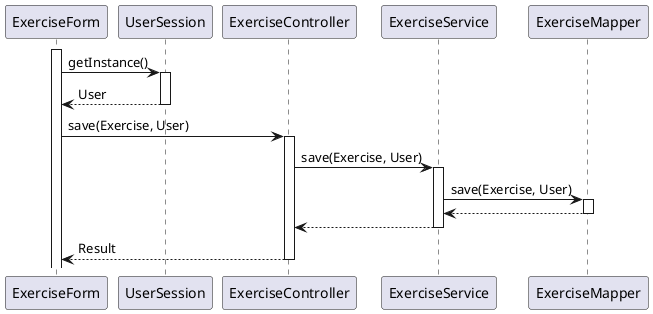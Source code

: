 @startuml
activate ExerciseForm
ExerciseForm -> UserSession: getInstance()
activate UserSession

UserSession --> ExerciseForm: User
deactivate UserSession

ExerciseForm -> ExerciseController: save(Exercise, User)
activate ExerciseController

ExerciseController -> ExerciseService: save(Exercise, User)
activate ExerciseService

ExerciseService -> ExerciseMapper: save(Exercise, User)
activate ExerciseMapper

ExerciseMapper --> ExerciseService:
deactivate ExerciseMapper

ExerciseService --> ExerciseController:
deactivate ExerciseService

ExerciseController --> ExerciseForm: Result
deactivate ExerciseController
@enduml